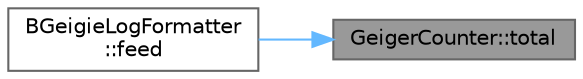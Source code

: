 digraph "GeigerCounter::total"
{
 // LATEX_PDF_SIZE
  bgcolor="transparent";
  edge [fontname=Helvetica,fontsize=10,labelfontname=Helvetica,labelfontsize=10];
  node [fontname=Helvetica,fontsize=10,shape=box,height=0.2,width=0.4];
  rankdir="RL";
  Node1 [id="Node000001",label="GeigerCounter::total",height=0.2,width=0.4,color="gray40", fillcolor="grey60", style="filled", fontcolor="black",tooltip=" "];
  Node1 -> Node2 [id="edge2_Node000001_Node000002",dir="back",color="steelblue1",style="solid",tooltip=" "];
  Node2 [id="Node000002",label="BGeigieLogFormatter\l::feed",height=0.2,width=0.4,color="grey40", fillcolor="white", style="filled",URL="$class_b_geigie_log_formatter.html#accfbb55ef326bf6483157ff01d40a9ae",tooltip=" "];
}
